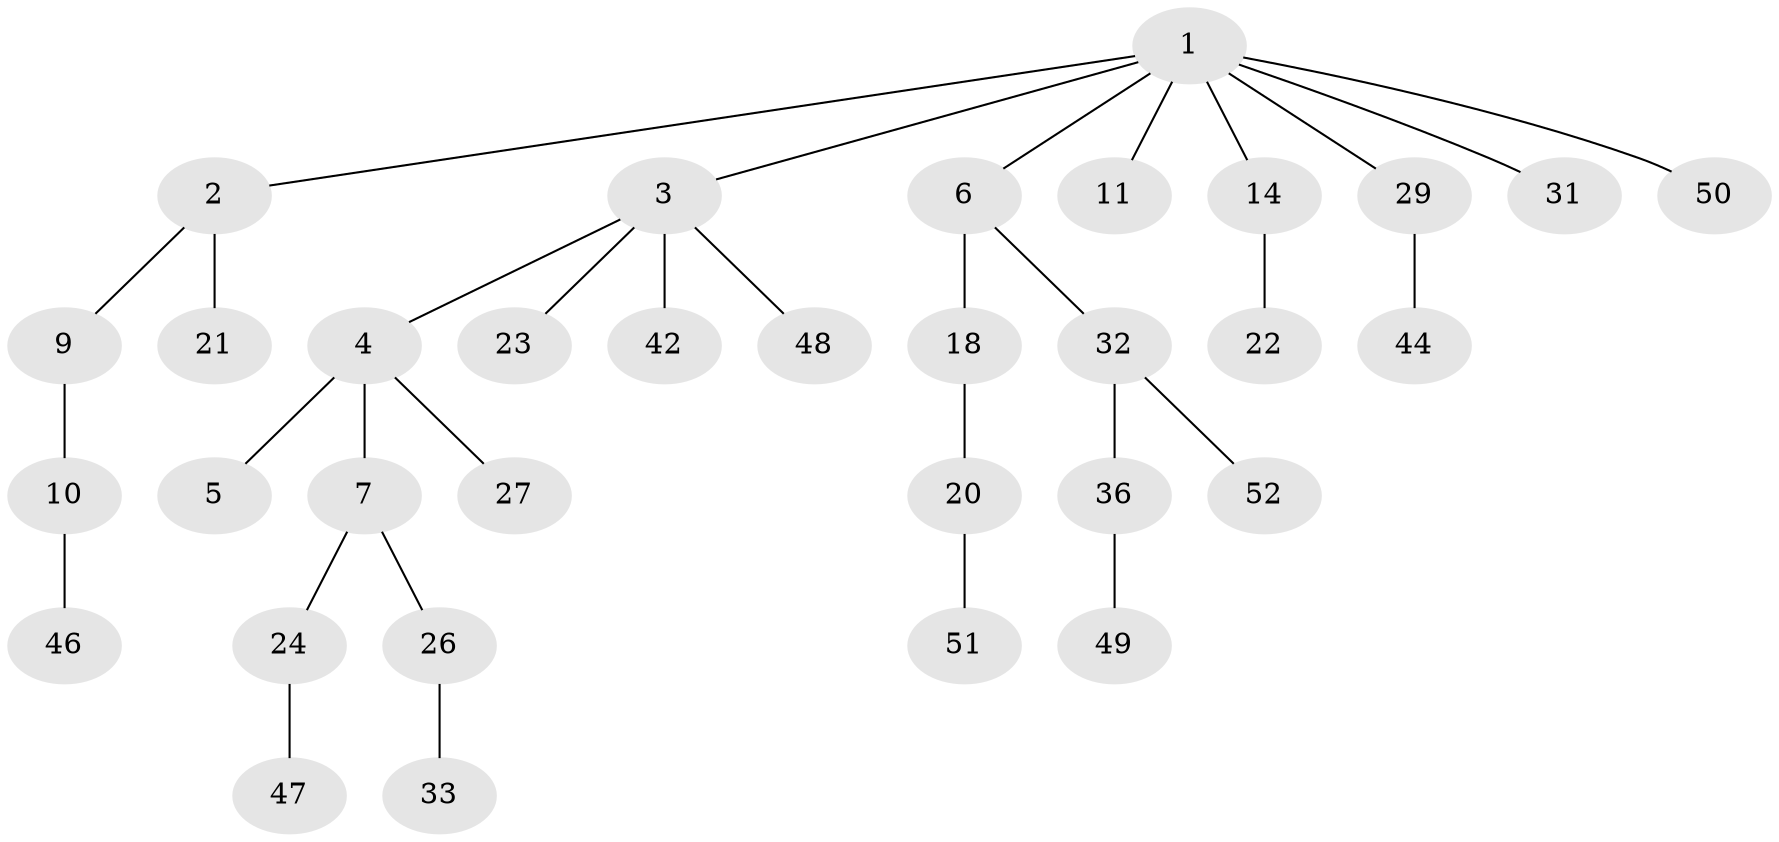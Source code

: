 // original degree distribution, {5: 0.05660377358490566, 4: 0.05660377358490566, 3: 0.18867924528301888, 2: 0.18867924528301888, 1: 0.5094339622641509}
// Generated by graph-tools (version 1.1) at 2025/42/03/06/25 10:42:05]
// undirected, 33 vertices, 32 edges
graph export_dot {
graph [start="1"]
  node [color=gray90,style=filled];
  1 [super="+8"];
  2 [super="+13"];
  3 [super="+12"];
  4 [super="+25"];
  5 [super="+16"];
  6 [super="+35"];
  7 [super="+17"];
  9 [super="+45"];
  10 [super="+38"];
  11;
  14 [super="+15"];
  18 [super="+19"];
  20 [super="+37"];
  21;
  22 [super="+28"];
  23;
  24 [super="+43"];
  26 [super="+30"];
  27 [super="+40"];
  29 [super="+39"];
  31;
  32 [super="+34"];
  33 [super="+41"];
  36 [super="+53"];
  42;
  44;
  46;
  47;
  48;
  49;
  50;
  51;
  52;
  1 -- 2;
  1 -- 3;
  1 -- 6;
  1 -- 11;
  1 -- 50;
  1 -- 29;
  1 -- 14;
  1 -- 31;
  2 -- 9;
  2 -- 21;
  3 -- 4;
  3 -- 48;
  3 -- 42;
  3 -- 23;
  4 -- 5;
  4 -- 7;
  4 -- 27;
  6 -- 18;
  6 -- 32;
  7 -- 26;
  7 -- 24;
  9 -- 10;
  10 -- 46;
  14 -- 22;
  18 -- 20;
  20 -- 51;
  24 -- 47;
  26 -- 33;
  29 -- 44;
  32 -- 36;
  32 -- 52;
  36 -- 49;
}
